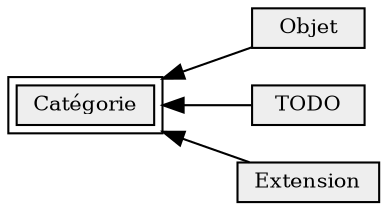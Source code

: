 digraph a {
size="8,20";
rankdir=LR;
node [height=0 style="filled", shape="box", font="Helvetica-Bold", fontsize="10", color="#00000"];
"Catégorie" -> "Objet" [dir=back];
"Catégorie" -> "TODO" [dir=back];
"Catégorie" -> "Extension" [dir=back];
"Catégorie" [URL="http://smw.learning-socle.org/index.php/Cat%C3%A9gorie:Cat%C3%A9gorie",peripheries=2,label="Catégorie",fillcolor="#EEEEEE"];
"Extension" [URL="http://smw.learning-socle.org/index.php/Cat%C3%A9gorie:Extension",peripheries=1,label="Extension",fillcolor="#EEEEEE"];
"Objet" [URL="http://smw.learning-socle.org/index.php/Cat%C3%A9gorie:Objet",peripheries=1,label="Objet",fillcolor="#EEEEEE"];
"TODO" [URL="http://smw.learning-socle.org/index.php/Cat%C3%A9gorie:TODO",peripheries=1,label="TODO",fillcolor="#EEEEEE"];
}
